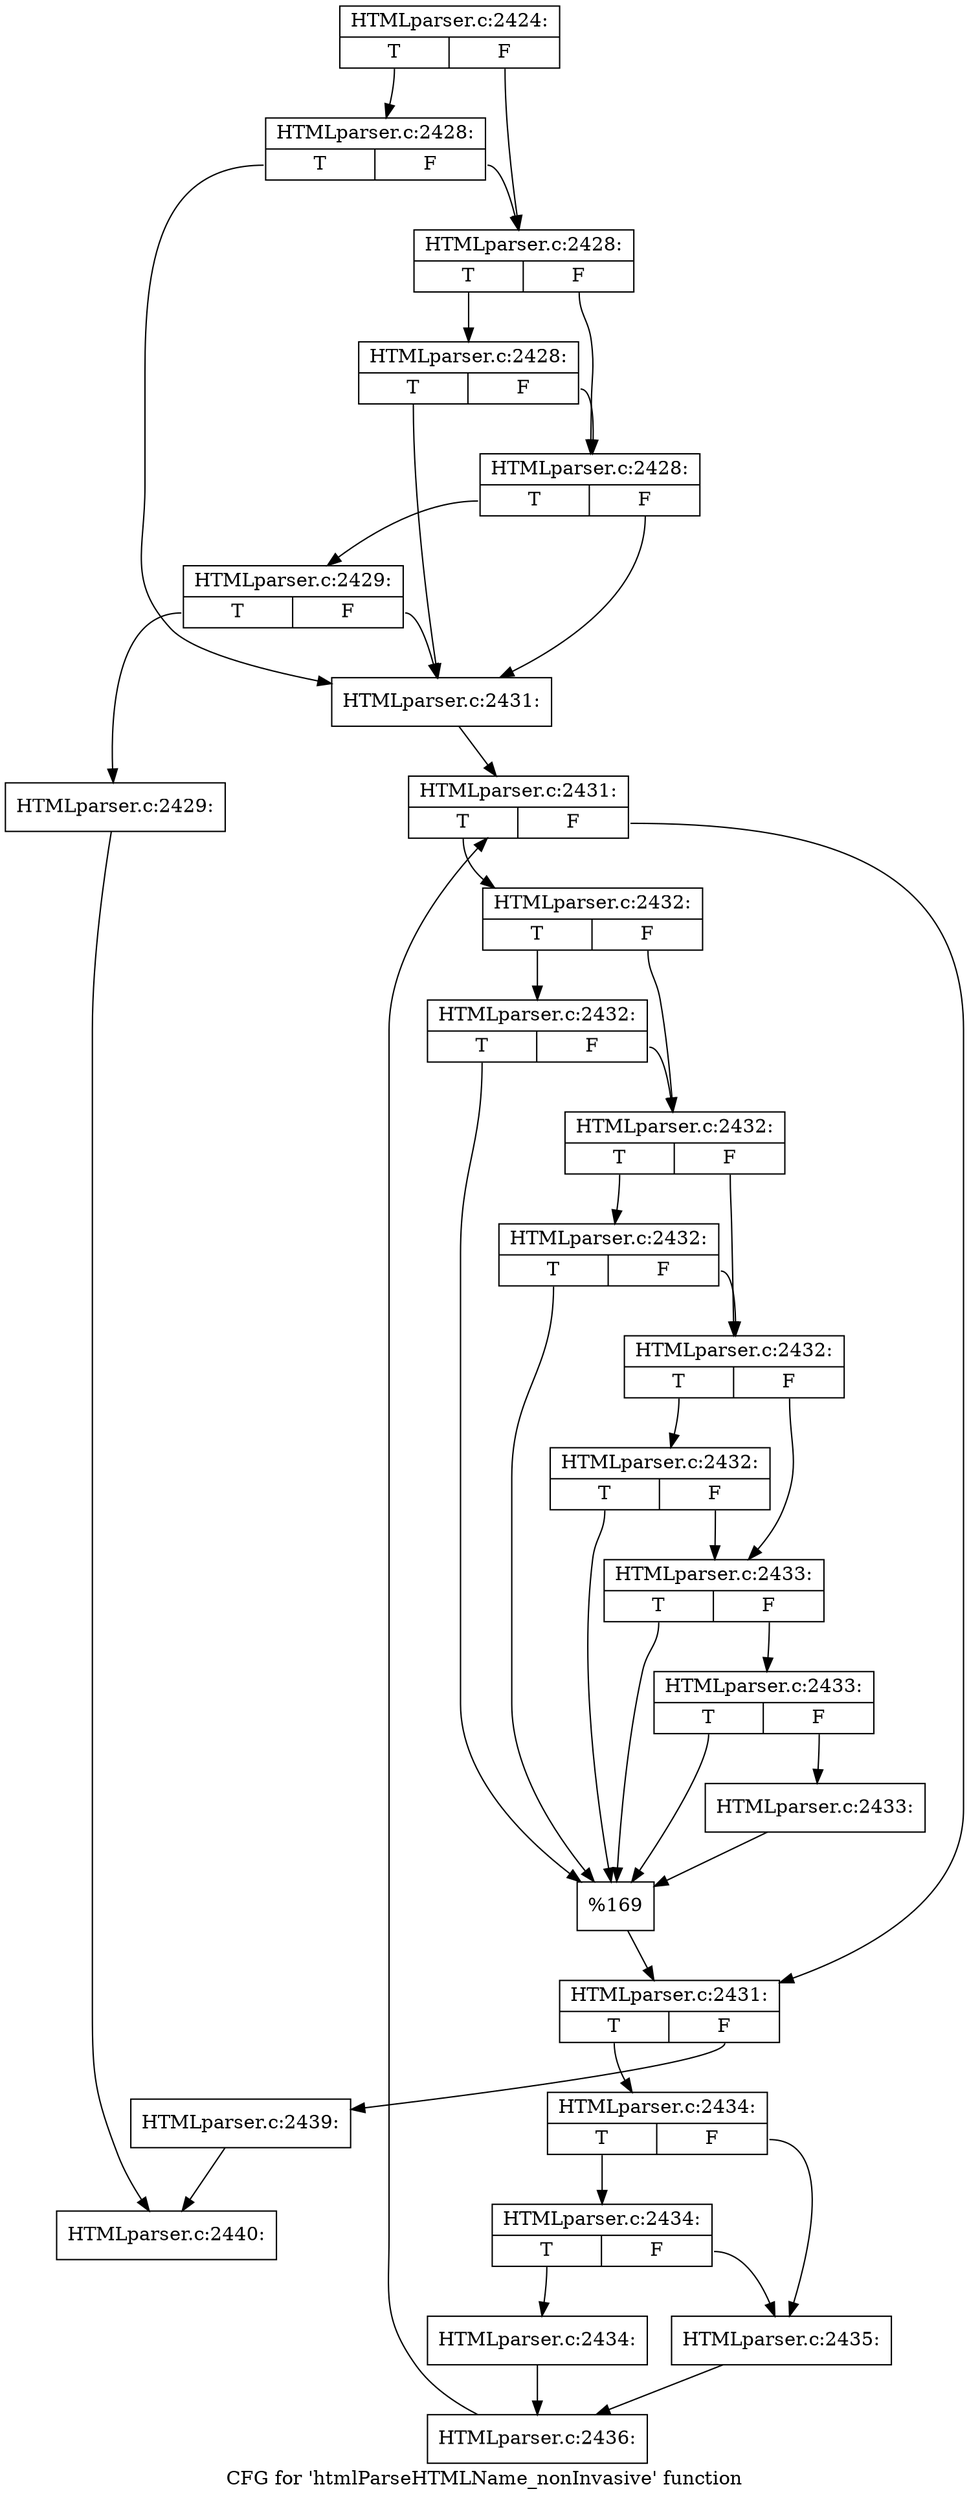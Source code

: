 digraph "CFG for 'htmlParseHTMLName_nonInvasive' function" {
	label="CFG for 'htmlParseHTMLName_nonInvasive' function";

	Node0x3fa71e0 [shape=record,label="{HTMLparser.c:2424:|{<s0>T|<s1>F}}"];
	Node0x3fa71e0:s0 -> Node0x3fb3bd0;
	Node0x3fa71e0:s1 -> Node0x3fb3b50;
	Node0x3fb3bd0 [shape=record,label="{HTMLparser.c:2428:|{<s0>T|<s1>F}}"];
	Node0x3fb3bd0:s0 -> Node0x3fb3a00;
	Node0x3fb3bd0:s1 -> Node0x3fb3b50;
	Node0x3fb3b50 [shape=record,label="{HTMLparser.c:2428:|{<s0>T|<s1>F}}"];
	Node0x3fb3b50:s0 -> Node0x3fb4600;
	Node0x3fb3b50:s1 -> Node0x3fb3ad0;
	Node0x3fb4600 [shape=record,label="{HTMLparser.c:2428:|{<s0>T|<s1>F}}"];
	Node0x3fb4600:s0 -> Node0x3fb3a00;
	Node0x3fb4600:s1 -> Node0x3fb3ad0;
	Node0x3fb3ad0 [shape=record,label="{HTMLparser.c:2428:|{<s0>T|<s1>F}}"];
	Node0x3fb3ad0:s0 -> Node0x3fb3a50;
	Node0x3fb3ad0:s1 -> Node0x3fb3a00;
	Node0x3fb3a50 [shape=record,label="{HTMLparser.c:2429:|{<s0>T|<s1>F}}"];
	Node0x3fb3a50:s0 -> Node0x3fb39b0;
	Node0x3fb3a50:s1 -> Node0x3fb3a00;
	Node0x3fb39b0 [shape=record,label="{HTMLparser.c:2429:}"];
	Node0x3fb39b0 -> Node0x3fb2d70;
	Node0x3fb3a00 [shape=record,label="{HTMLparser.c:2431:}"];
	Node0x3fb3a00 -> Node0x3fb5be0;
	Node0x3fb5be0 [shape=record,label="{HTMLparser.c:2431:|{<s0>T|<s1>F}}"];
	Node0x3fb5be0:s0 -> Node0x3fb5ed0;
	Node0x3fb5be0:s1 -> Node0x3fb5e80;
	Node0x3fb5ed0 [shape=record,label="{HTMLparser.c:2432:|{<s0>T|<s1>F}}"];
	Node0x3fb5ed0:s0 -> Node0x3fb6450;
	Node0x3fb5ed0:s1 -> Node0x3fb63d0;
	Node0x3fb6450 [shape=record,label="{HTMLparser.c:2432:|{<s0>T|<s1>F}}"];
	Node0x3fb6450:s0 -> Node0x3fb61b0;
	Node0x3fb6450:s1 -> Node0x3fb63d0;
	Node0x3fb63d0 [shape=record,label="{HTMLparser.c:2432:|{<s0>T|<s1>F}}"];
	Node0x3fb63d0:s0 -> Node0x3fb7080;
	Node0x3fb63d0:s1 -> Node0x3fb6350;
	Node0x3fb7080 [shape=record,label="{HTMLparser.c:2432:|{<s0>T|<s1>F}}"];
	Node0x3fb7080:s0 -> Node0x3fb61b0;
	Node0x3fb7080:s1 -> Node0x3fb6350;
	Node0x3fb6350 [shape=record,label="{HTMLparser.c:2432:|{<s0>T|<s1>F}}"];
	Node0x3fb6350:s0 -> Node0x3fb7cd0;
	Node0x3fb6350:s1 -> Node0x3fb62d0;
	Node0x3fb7cd0 [shape=record,label="{HTMLparser.c:2432:|{<s0>T|<s1>F}}"];
	Node0x3fb7cd0:s0 -> Node0x3fb61b0;
	Node0x3fb7cd0:s1 -> Node0x3fb62d0;
	Node0x3fb62d0 [shape=record,label="{HTMLparser.c:2433:|{<s0>T|<s1>F}}"];
	Node0x3fb62d0:s0 -> Node0x3fb61b0;
	Node0x3fb62d0:s1 -> Node0x3fb6250;
	Node0x3fb6250 [shape=record,label="{HTMLparser.c:2433:|{<s0>T|<s1>F}}"];
	Node0x3fb6250:s0 -> Node0x3fb61b0;
	Node0x3fb6250:s1 -> Node0x3fb6200;
	Node0x3fb6200 [shape=record,label="{HTMLparser.c:2433:}"];
	Node0x3fb6200 -> Node0x3fb61b0;
	Node0x3fb61b0 [shape=record,label="{%169}"];
	Node0x3fb61b0 -> Node0x3fb5e80;
	Node0x3fb5e80 [shape=record,label="{HTMLparser.c:2431:|{<s0>T|<s1>F}}"];
	Node0x3fb5e80:s0 -> Node0x3fb9670;
	Node0x3fb5e80:s1 -> Node0x3fb5e00;
	Node0x3fb9670 [shape=record,label="{HTMLparser.c:2434:|{<s0>T|<s1>F}}"];
	Node0x3fb9670:s0 -> Node0x3fba1e0;
	Node0x3fb9670:s1 -> Node0x3fba190;
	Node0x3fba1e0 [shape=record,label="{HTMLparser.c:2434:|{<s0>T|<s1>F}}"];
	Node0x3fba1e0:s0 -> Node0x3fba0f0;
	Node0x3fba1e0:s1 -> Node0x3fba190;
	Node0x3fba0f0 [shape=record,label="{HTMLparser.c:2434:}"];
	Node0x3fba0f0 -> Node0x3fba140;
	Node0x3fba190 [shape=record,label="{HTMLparser.c:2435:}"];
	Node0x3fba190 -> Node0x3fba140;
	Node0x3fba140 [shape=record,label="{HTMLparser.c:2436:}"];
	Node0x3fba140 -> Node0x3fb5be0;
	Node0x3fb5e00 [shape=record,label="{HTMLparser.c:2439:}"];
	Node0x3fb5e00 -> Node0x3fb2d70;
	Node0x3fb2d70 [shape=record,label="{HTMLparser.c:2440:}"];
}
